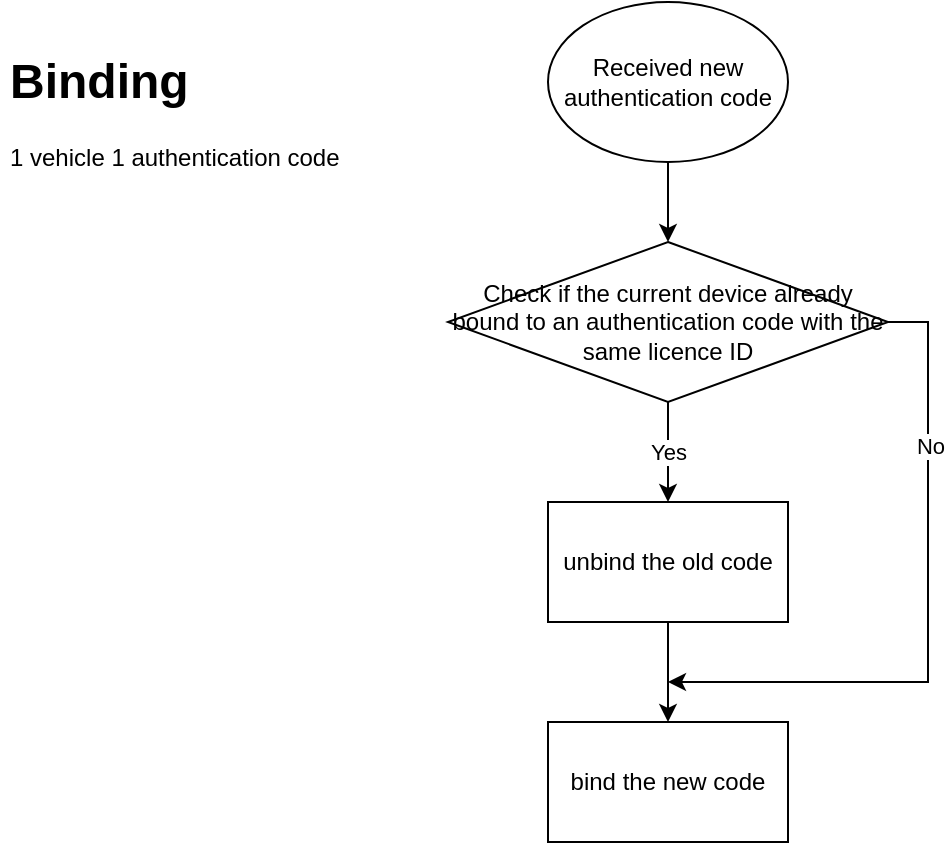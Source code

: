 <mxfile version="15.2.7" type="github">
  <diagram id="C5RBs43oDa-KdzZeNtuy" name="Page-1">
    <mxGraphModel dx="782" dy="468" grid="1" gridSize="10" guides="1" tooltips="1" connect="1" arrows="1" fold="1" page="1" pageScale="1" pageWidth="827" pageHeight="1169" math="0" shadow="0">
      <root>
        <mxCell id="WIyWlLk6GJQsqaUBKTNV-0" />
        <mxCell id="WIyWlLk6GJQsqaUBKTNV-1" parent="WIyWlLk6GJQsqaUBKTNV-0" />
        <mxCell id="-_ZYs3OJcZVKZoG_gJD5-4" style="edgeStyle=orthogonalEdgeStyle;rounded=0;orthogonalLoop=1;jettySize=auto;html=1;entryX=0.5;entryY=0;entryDx=0;entryDy=0;" edge="1" parent="WIyWlLk6GJQsqaUBKTNV-1" source="-_ZYs3OJcZVKZoG_gJD5-0" target="-_ZYs3OJcZVKZoG_gJD5-1">
          <mxGeometry relative="1" as="geometry" />
        </mxCell>
        <mxCell id="-_ZYs3OJcZVKZoG_gJD5-0" value="Received new authentication code" style="ellipse;whiteSpace=wrap;html=1;" vertex="1" parent="WIyWlLk6GJQsqaUBKTNV-1">
          <mxGeometry x="294" y="10" width="120" height="80" as="geometry" />
        </mxCell>
        <mxCell id="-_ZYs3OJcZVKZoG_gJD5-5" value="Yes" style="edgeStyle=orthogonalEdgeStyle;rounded=0;orthogonalLoop=1;jettySize=auto;html=1;entryX=0.5;entryY=0;entryDx=0;entryDy=0;" edge="1" parent="WIyWlLk6GJQsqaUBKTNV-1" source="-_ZYs3OJcZVKZoG_gJD5-1" target="-_ZYs3OJcZVKZoG_gJD5-2">
          <mxGeometry relative="1" as="geometry" />
        </mxCell>
        <mxCell id="-_ZYs3OJcZVKZoG_gJD5-6" style="edgeStyle=orthogonalEdgeStyle;rounded=0;orthogonalLoop=1;jettySize=auto;html=1;exitX=1;exitY=0.5;exitDx=0;exitDy=0;" edge="1" parent="WIyWlLk6GJQsqaUBKTNV-1" source="-_ZYs3OJcZVKZoG_gJD5-1">
          <mxGeometry relative="1" as="geometry">
            <mxPoint x="354" y="350" as="targetPoint" />
            <Array as="points">
              <mxPoint x="484" y="170" />
              <mxPoint x="484" y="350" />
            </Array>
          </mxGeometry>
        </mxCell>
        <mxCell id="-_ZYs3OJcZVKZoG_gJD5-8" value="No" style="edgeLabel;html=1;align=center;verticalAlign=middle;resizable=0;points=[];" vertex="1" connectable="0" parent="-_ZYs3OJcZVKZoG_gJD5-6">
          <mxGeometry x="-0.507" y="1" relative="1" as="geometry">
            <mxPoint as="offset" />
          </mxGeometry>
        </mxCell>
        <mxCell id="-_ZYs3OJcZVKZoG_gJD5-1" value="Check if the current device already bound to an authentication code with the same licence ID" style="rhombus;whiteSpace=wrap;html=1;" vertex="1" parent="WIyWlLk6GJQsqaUBKTNV-1">
          <mxGeometry x="244" y="130" width="220" height="80" as="geometry" />
        </mxCell>
        <mxCell id="-_ZYs3OJcZVKZoG_gJD5-7" style="edgeStyle=orthogonalEdgeStyle;rounded=0;orthogonalLoop=1;jettySize=auto;html=1;exitX=0.5;exitY=1;exitDx=0;exitDy=0;entryX=0.5;entryY=0;entryDx=0;entryDy=0;" edge="1" parent="WIyWlLk6GJQsqaUBKTNV-1" source="-_ZYs3OJcZVKZoG_gJD5-2" target="-_ZYs3OJcZVKZoG_gJD5-3">
          <mxGeometry relative="1" as="geometry" />
        </mxCell>
        <mxCell id="-_ZYs3OJcZVKZoG_gJD5-2" value="unbind the old code" style="rounded=0;whiteSpace=wrap;html=1;" vertex="1" parent="WIyWlLk6GJQsqaUBKTNV-1">
          <mxGeometry x="294" y="260" width="120" height="60" as="geometry" />
        </mxCell>
        <mxCell id="-_ZYs3OJcZVKZoG_gJD5-3" value="bind the new code" style="rounded=0;whiteSpace=wrap;html=1;" vertex="1" parent="WIyWlLk6GJQsqaUBKTNV-1">
          <mxGeometry x="294" y="370" width="120" height="60" as="geometry" />
        </mxCell>
        <mxCell id="-_ZYs3OJcZVKZoG_gJD5-10" value="&lt;h1&gt;Binding&lt;/h1&gt;&lt;p&gt;1 vehicle 1 authentication code&lt;/p&gt;" style="text;html=1;strokeColor=none;fillColor=none;spacing=5;spacingTop=-20;whiteSpace=wrap;overflow=hidden;rounded=0;" vertex="1" parent="WIyWlLk6GJQsqaUBKTNV-1">
          <mxGeometry x="20" y="30" width="190" height="80" as="geometry" />
        </mxCell>
      </root>
    </mxGraphModel>
  </diagram>
</mxfile>
